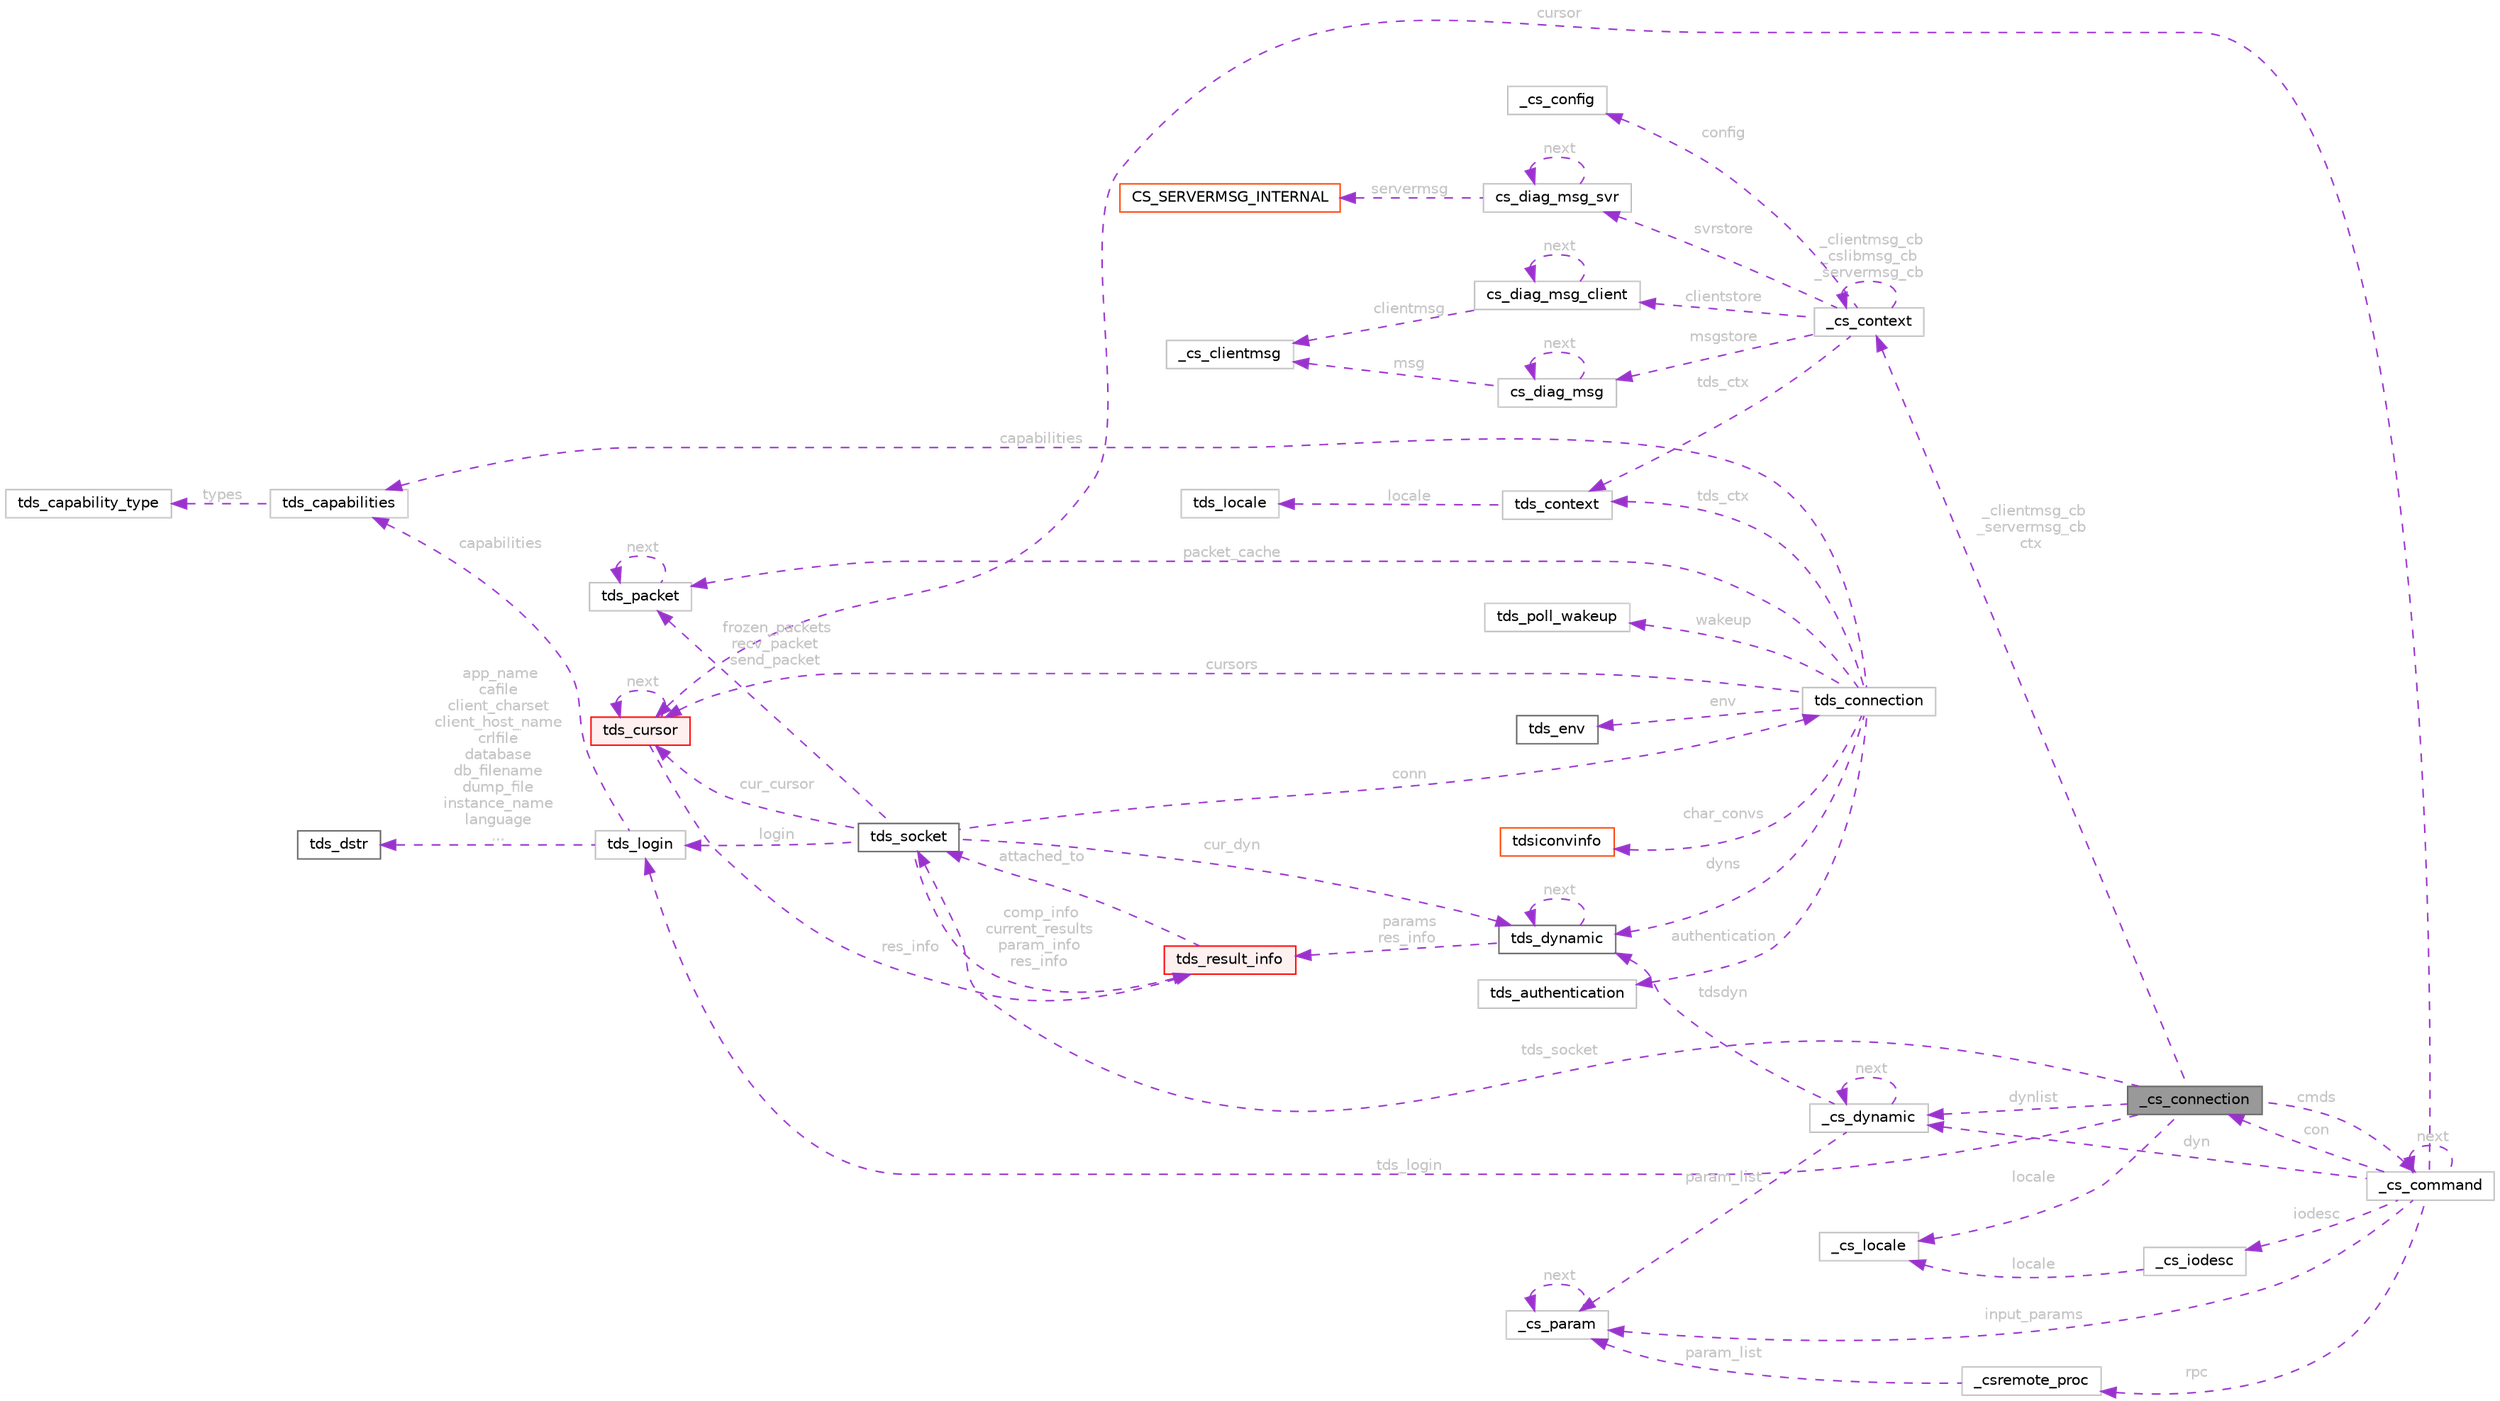 digraph "_cs_connection"
{
 // LATEX_PDF_SIZE
  bgcolor="transparent";
  edge [fontname=Helvetica,fontsize=10,labelfontname=Helvetica,labelfontsize=10];
  node [fontname=Helvetica,fontsize=10,shape=box,height=0.2,width=0.4];
  rankdir="LR";
  Node1 [id="Node000001",label="_cs_connection",height=0.2,width=0.4,color="gray40", fillcolor="grey60", style="filled", fontcolor="black",tooltip=" "];
  Node2 -> Node1 [id="edge1_Node000001_Node000002",dir="back",color="darkorchid3",style="dashed",tooltip=" ",label=" _clientmsg_cb\n_servermsg_cb\nctx",fontcolor="grey" ];
  Node2 [id="Node000002",label="_cs_context",height=0.2,width=0.4,color="grey75", fillcolor="white", style="filled",URL="$a00918.html",tooltip=" "];
  Node3 -> Node2 [id="edge2_Node000002_Node000003",dir="back",color="darkorchid3",style="dashed",tooltip=" ",label=" clientstore",fontcolor="grey" ];
  Node3 [id="Node000003",label="cs_diag_msg_client",height=0.2,width=0.4,color="grey75", fillcolor="white", style="filled",URL="$a00886.html",tooltip=" "];
  Node3 -> Node3 [id="edge3_Node000003_Node000003",dir="back",color="darkorchid3",style="dashed",tooltip=" ",label=" next",fontcolor="grey" ];
  Node4 -> Node3 [id="edge4_Node000003_Node000004",dir="back",color="darkorchid3",style="dashed",tooltip=" ",label=" clientmsg",fontcolor="grey" ];
  Node4 [id="Node000004",label="_cs_clientmsg",height=0.2,width=0.4,color="grey75", fillcolor="white", style="filled",URL="$a00874.html",tooltip=" "];
  Node5 -> Node2 [id="edge5_Node000002_Node000005",dir="back",color="darkorchid3",style="dashed",tooltip=" ",label=" svrstore",fontcolor="grey" ];
  Node5 [id="Node000005",label="cs_diag_msg_svr",height=0.2,width=0.4,color="grey75", fillcolor="white", style="filled",URL="$a00910.html",tooltip=" "];
  Node5 -> Node5 [id="edge6_Node000005_Node000005",dir="back",color="darkorchid3",style="dashed",tooltip=" ",label=" next",fontcolor="grey" ];
  Node6 -> Node5 [id="edge7_Node000005_Node000006",dir="back",color="darkorchid3",style="dashed",tooltip=" ",label=" servermsg",fontcolor="grey" ];
  Node6 [id="Node000006",label="CS_SERVERMSG_INTERNAL",height=0.2,width=0.4,color="orangered", fillcolor="white", style="filled",URL="$a00906.html",tooltip=" "];
  Node11 -> Node2 [id="edge8_Node000002_Node000011",dir="back",color="darkorchid3",style="dashed",tooltip=" ",label=" msgstore",fontcolor="grey" ];
  Node11 [id="Node000011",label="cs_diag_msg",height=0.2,width=0.4,color="grey75", fillcolor="white", style="filled",URL="$a00914.html",tooltip=" "];
  Node4 -> Node11 [id="edge9_Node000011_Node000004",dir="back",color="darkorchid3",style="dashed",tooltip=" ",label=" msg",fontcolor="grey" ];
  Node11 -> Node11 [id="edge10_Node000011_Node000011",dir="back",color="darkorchid3",style="dashed",tooltip=" ",label=" next",fontcolor="grey" ];
  Node2 -> Node2 [id="edge11_Node000002_Node000002",dir="back",color="darkorchid3",style="dashed",tooltip=" ",label=" _clientmsg_cb\n_cslibmsg_cb\n_servermsg_cb",fontcolor="grey" ];
  Node12 -> Node2 [id="edge12_Node000002_Node000012",dir="back",color="darkorchid3",style="dashed",tooltip=" ",label=" tds_ctx",fontcolor="grey" ];
  Node12 [id="Node000012",label="tds_context",height=0.2,width=0.4,color="grey75", fillcolor="white", style="filled",URL="$a01278.html",tooltip=" "];
  Node13 -> Node12 [id="edge13_Node000012_Node000013",dir="back",color="darkorchid3",style="dashed",tooltip=" ",label=" locale",fontcolor="grey" ];
  Node13 [id="Node000013",label="tds_locale",height=0.2,width=0.4,color="grey75", fillcolor="white", style="filled",URL="$a01214.html",tooltip=" "];
  Node14 -> Node2 [id="edge14_Node000002_Node000014",dir="back",color="darkorchid3",style="dashed",tooltip=" ",label=" config",fontcolor="grey" ];
  Node14 [id="Node000014",label="_cs_config",height=0.2,width=0.4,color="grey75", fillcolor="white", style="filled",URL="$a00882.html",tooltip=" "];
  Node15 -> Node1 [id="edge15_Node000001_Node000015",dir="back",color="darkorchid3",style="dashed",tooltip=" ",label=" tds_login",fontcolor="grey" ];
  Node15 [id="Node000015",label="tds_login",height=0.2,width=0.4,color="grey75", fillcolor="white", style="filled",URL="$a01206.html",tooltip=" "];
  Node16 -> Node15 [id="edge16_Node000015_Node000016",dir="back",color="darkorchid3",style="dashed",tooltip=" ",label=" app_name\ncafile\nclient_charset\nclient_host_name\ncrlfile\ndatabase\ndb_filename\ndump_file\ninstance_name\nlanguage\n...",fontcolor="grey" ];
  Node16 [id="Node000016",label="tds_dstr",height=0.2,width=0.4,color="gray40", fillcolor="white", style="filled",URL="$a01362.html",tooltip="Structure to hold a string."];
  Node17 -> Node15 [id="edge17_Node000015_Node000017",dir="back",color="darkorchid3",style="dashed",tooltip=" ",label=" capabilities",fontcolor="grey" ];
  Node17 [id="Node000017",label="tds_capabilities",height=0.2,width=0.4,color="grey75", fillcolor="white", style="filled",URL="$a01202.html",tooltip=" "];
  Node18 -> Node17 [id="edge18_Node000017_Node000018",dir="back",color="darkorchid3",style="dashed",tooltip=" ",label=" types",fontcolor="grey" ];
  Node18 [id="Node000018",label="tds_capability_type",height=0.2,width=0.4,color="grey75", fillcolor="white", style="filled",URL="$a01198.html",tooltip=" "];
  Node19 -> Node1 [id="edge19_Node000001_Node000019",dir="back",color="darkorchid3",style="dashed",tooltip=" ",label=" tds_socket",fontcolor="grey" ];
  Node19 [id="Node000019",label="tds_socket",height=0.2,width=0.4,color="gray40", fillcolor="white", style="filled",URL="$a01298.html",tooltip="Information for a server connection."];
  Node20 -> Node19 [id="edge20_Node000019_Node000020",dir="back",color="darkorchid3",style="dashed",tooltip=" ",label=" conn",fontcolor="grey" ];
  Node20 [id="Node000020",label="tds_connection",height=0.2,width=0.4,color="grey75", fillcolor="white", style="filled",URL="$a01294.html",tooltip=" "];
  Node21 -> Node20 [id="edge21_Node000020_Node000021",dir="back",color="darkorchid3",style="dashed",tooltip=" ",label=" wakeup",fontcolor="grey" ];
  Node21 [id="Node000021",label="tds_poll_wakeup",height=0.2,width=0.4,color="grey75", fillcolor="white", style="filled",URL="$a01290.html",tooltip=" "];
  Node12 -> Node20 [id="edge22_Node000020_Node000012",dir="back",color="darkorchid3",style="dashed",tooltip=" ",label=" tds_ctx",fontcolor="grey" ];
  Node22 -> Node20 [id="edge23_Node000020_Node000022",dir="back",color="darkorchid3",style="dashed",tooltip=" ",label=" env",fontcolor="grey" ];
  Node22 [id="Node000022",label="tds_env",height=0.2,width=0.4,color="gray40", fillcolor="white", style="filled",URL="$a01266.html",tooltip="Current environment as reported by the server."];
  Node23 -> Node20 [id="edge24_Node000020_Node000023",dir="back",color="darkorchid3",style="dashed",tooltip=" ",label=" cursors",fontcolor="grey" ];
  Node23 [id="Node000023",label="tds_cursor",height=0.2,width=0.4,color="red", fillcolor="#FFF0F0", style="filled",URL="$a01262.html",tooltip="Holds informations about a cursor."];
  Node23 -> Node23 [id="edge25_Node000023_Node000023",dir="back",color="darkorchid3",style="dashed",tooltip=" ",label=" next",fontcolor="grey" ];
  Node25 -> Node23 [id="edge26_Node000023_Node000025",dir="back",color="darkorchid3",style="dashed",tooltip=" ",label=" res_info",fontcolor="grey" ];
  Node25 [id="Node000025",label="tds_result_info",height=0.2,width=0.4,color="red", fillcolor="#FFF0F0", style="filled",URL="$a01246.html",tooltip="Hold information for any results."];
  Node19 -> Node25 [id="edge27_Node000025_Node000019",dir="back",color="darkorchid3",style="dashed",tooltip=" ",label=" attached_to",fontcolor="grey" ];
  Node33 -> Node20 [id="edge28_Node000020_Node000033",dir="back",color="darkorchid3",style="dashed",tooltip=" ",label=" dyns",fontcolor="grey" ];
  Node33 [id="Node000033",label="tds_dynamic",height=0.2,width=0.4,color="gray40", fillcolor="white", style="filled",URL="$a01270.html",tooltip="Holds information for a dynamic (also called prepared) query."];
  Node33 -> Node33 [id="edge29_Node000033_Node000033",dir="back",color="darkorchid3",style="dashed",tooltip=" ",label=" next",fontcolor="grey" ];
  Node25 -> Node33 [id="edge30_Node000033_Node000025",dir="back",color="darkorchid3",style="dashed",tooltip=" ",label=" params\nres_info",fontcolor="grey" ];
  Node28 -> Node20 [id="edge31_Node000020_Node000028",dir="back",color="darkorchid3",style="dashed",tooltip=" ",label=" char_convs",fontcolor="grey" ];
  Node28 [id="Node000028",label="tdsiconvinfo",height=0.2,width=0.4,color="orangered", fillcolor="white", style="filled",URL="$a01042.html",tooltip=" "];
  Node17 -> Node20 [id="edge32_Node000020_Node000017",dir="back",color="darkorchid3",style="dashed",tooltip=" ",label=" capabilities",fontcolor="grey" ];
  Node34 -> Node20 [id="edge33_Node000020_Node000034",dir="back",color="darkorchid3",style="dashed",tooltip=" ",label=" packet_cache",fontcolor="grey" ];
  Node34 [id="Node000034",label="tds_packet",height=0.2,width=0.4,color="grey75", fillcolor="white", style="filled",URL="$a01286.html",tooltip=" "];
  Node34 -> Node34 [id="edge34_Node000034_Node000034",dir="back",color="darkorchid3",style="dashed",tooltip=" ",label=" next",fontcolor="grey" ];
  Node35 -> Node20 [id="edge35_Node000020_Node000035",dir="back",color="darkorchid3",style="dashed",tooltip=" ",label=" authentication",fontcolor="grey" ];
  Node35 [id="Node000035",label="tds_authentication",height=0.2,width=0.4,color="grey75", fillcolor="white", style="filled",URL="$a01282.html",tooltip=" "];
  Node34 -> Node19 [id="edge36_Node000019_Node000034",dir="back",color="darkorchid3",style="dashed",tooltip=" ",label=" frozen_packets\nrecv_packet\nsend_packet",fontcolor="grey" ];
  Node25 -> Node19 [id="edge37_Node000019_Node000025",dir="back",color="darkorchid3",style="dashed",tooltip=" ",label=" comp_info\ncurrent_results\nparam_info\nres_info",fontcolor="grey" ];
  Node23 -> Node19 [id="edge38_Node000019_Node000023",dir="back",color="darkorchid3",style="dashed",tooltip=" ",label=" cur_cursor",fontcolor="grey" ];
  Node33 -> Node19 [id="edge39_Node000019_Node000033",dir="back",color="darkorchid3",style="dashed",tooltip=" ",label=" cur_dyn",fontcolor="grey" ];
  Node15 -> Node19 [id="edge40_Node000019_Node000015",dir="back",color="darkorchid3",style="dashed",tooltip=" ",label=" login",fontcolor="grey" ];
  Node36 -> Node1 [id="edge41_Node000001_Node000036",dir="back",color="darkorchid3",style="dashed",tooltip=" ",label=" locale",fontcolor="grey" ];
  Node36 [id="Node000036",label="_cs_locale",height=0.2,width=0.4,color="grey75", fillcolor="white", style="filled",URL="$a00950.html",tooltip=" "];
  Node37 -> Node1 [id="edge42_Node000001_Node000037",dir="back",color="darkorchid3",style="dashed",tooltip=" ",label=" cmds",fontcolor="grey" ];
  Node37 [id="Node000037",label="_cs_command",height=0.2,width=0.4,color="grey75", fillcolor="white", style="filled",URL="$a00942.html",tooltip=" "];
  Node37 -> Node37 [id="edge43_Node000037_Node000037",dir="back",color="darkorchid3",style="dashed",tooltip=" ",label=" next",fontcolor="grey" ];
  Node1 -> Node37 [id="edge44_Node000037_Node000001",dir="back",color="darkorchid3",style="dashed",tooltip=" ",label=" con",fontcolor="grey" ];
  Node38 -> Node37 [id="edge45_Node000037_Node000038",dir="back",color="darkorchid3",style="dashed",tooltip=" ",label=" dyn",fontcolor="grey" ];
  Node38 [id="Node000038",label="_cs_dynamic",height=0.2,width=0.4,color="grey75", fillcolor="white", style="filled",URL="$a00938.html",tooltip=" "];
  Node38 -> Node38 [id="edge46_Node000038_Node000038",dir="back",color="darkorchid3",style="dashed",tooltip=" ",label=" next",fontcolor="grey" ];
  Node39 -> Node38 [id="edge47_Node000038_Node000039",dir="back",color="darkorchid3",style="dashed",tooltip=" ",label=" param_list",fontcolor="grey" ];
  Node39 [id="Node000039",label="_cs_param",height=0.2,width=0.4,color="grey75", fillcolor="white", style="filled",URL="$a00930.html",tooltip=" "];
  Node39 -> Node39 [id="edge48_Node000039_Node000039",dir="back",color="darkorchid3",style="dashed",tooltip=" ",label=" next",fontcolor="grey" ];
  Node33 -> Node38 [id="edge49_Node000038_Node000033",dir="back",color="darkorchid3",style="dashed",tooltip=" ",label=" tdsdyn",fontcolor="grey" ];
  Node40 -> Node37 [id="edge50_Node000037_Node000040",dir="back",color="darkorchid3",style="dashed",tooltip=" ",label=" iodesc",fontcolor="grey" ];
  Node40 [id="Node000040",label="_cs_iodesc",height=0.2,width=0.4,color="grey75", fillcolor="white", style="filled",URL="$a00846.html",tooltip=" "];
  Node36 -> Node40 [id="edge51_Node000040_Node000036",dir="back",color="darkorchid3",style="dashed",tooltip=" ",label=" locale",fontcolor="grey" ];
  Node41 -> Node37 [id="edge52_Node000037_Node000041",dir="back",color="darkorchid3",style="dashed",tooltip=" ",label=" rpc",fontcolor="grey" ];
  Node41 [id="Node000041",label="_csremote_proc",height=0.2,width=0.4,color="grey75", fillcolor="white", style="filled",URL="$a00934.html",tooltip=" "];
  Node39 -> Node41 [id="edge53_Node000041_Node000039",dir="back",color="darkorchid3",style="dashed",tooltip=" ",label=" param_list",fontcolor="grey" ];
  Node39 -> Node37 [id="edge54_Node000037_Node000039",dir="back",color="darkorchid3",style="dashed",tooltip=" ",label=" input_params",fontcolor="grey" ];
  Node23 -> Node37 [id="edge55_Node000037_Node000023",dir="back",color="darkorchid3",style="dashed",tooltip=" ",label=" cursor",fontcolor="grey" ];
  Node38 -> Node1 [id="edge56_Node000001_Node000038",dir="back",color="darkorchid3",style="dashed",tooltip=" ",label=" dynlist",fontcolor="grey" ];
}
